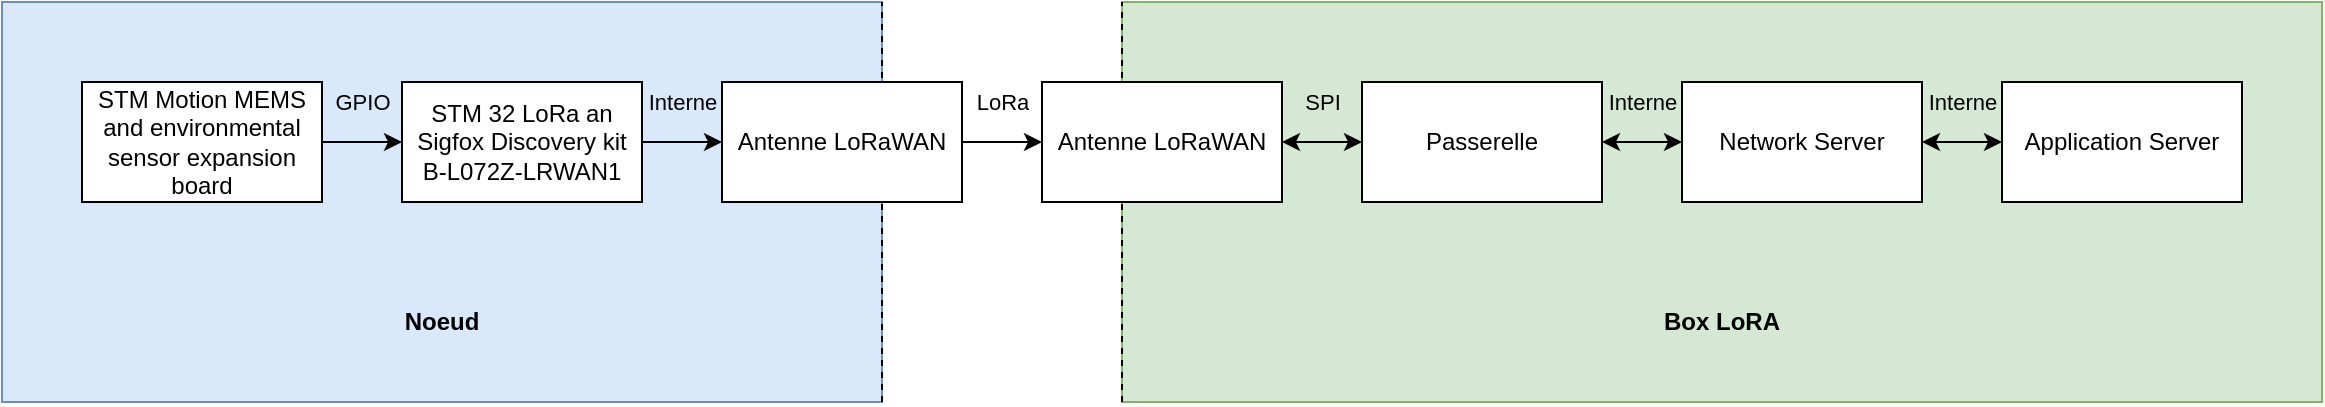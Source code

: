 <mxfile version="12.1.3" type="device" pages="1"><diagram id="01c8vaOoCgaMdq80G7GA" name="Page-1"><mxGraphModel dx="1408" dy="761" grid="1" gridSize="10" guides="1" tooltips="1" connect="1" arrows="1" fold="1" page="1" pageScale="1" pageWidth="1169" pageHeight="827" math="0" shadow="0"><root><mxCell id="0"/><mxCell id="1" parent="0"/><mxCell id="IOoM5LxmOPnHO2I1-l4f-17" value="" style="rounded=0;whiteSpace=wrap;html=1;fillColor=#d5e8d4;strokeColor=#82b366;" parent="1" vertex="1"><mxGeometry x="560" width="600" height="200" as="geometry"/></mxCell><mxCell id="IOoM5LxmOPnHO2I1-l4f-16" value="" style="rounded=0;whiteSpace=wrap;html=1;strokeColor=#6c8ebf;fillColor=#dae8fc;" parent="1" vertex="1"><mxGeometry width="440" height="200" as="geometry"/></mxCell><mxCell id="IOoM5LxmOPnHO2I1-l4f-15" value="" style="endArrow=none;dashed=1;html=1;" parent="1" edge="1"><mxGeometry width="50" height="50" relative="1" as="geometry"><mxPoint x="560" y="200" as="sourcePoint"/><mxPoint x="560" as="targetPoint"/></mxGeometry></mxCell><mxCell id="IOoM5LxmOPnHO2I1-l4f-14" value="" style="endArrow=none;dashed=1;html=1;" parent="1" edge="1"><mxGeometry width="50" height="50" relative="1" as="geometry"><mxPoint x="440" y="200" as="sourcePoint"/><mxPoint x="440" as="targetPoint"/></mxGeometry></mxCell><mxCell id="IOoM5LxmOPnHO2I1-l4f-1" value="STM Motion MEMS and environmental sensor expansion board" style="rounded=0;whiteSpace=wrap;html=1;" parent="1" vertex="1"><mxGeometry x="40" y="40" width="120" height="60" as="geometry"/></mxCell><mxCell id="IOoM5LxmOPnHO2I1-l4f-2" value="&lt;div&gt;STM 32 LoRa an Sigfox Discovery kit&lt;/div&gt;&lt;div&gt;B-L072Z-LRWAN1&lt;br&gt;&lt;/div&gt;" style="rounded=0;whiteSpace=wrap;html=1;" parent="1" vertex="1"><mxGeometry x="200" y="40" width="120" height="60" as="geometry"/></mxCell><mxCell id="IOoM5LxmOPnHO2I1-l4f-3" value="Antenne LoRaWAN" style="rounded=0;whiteSpace=wrap;html=1;" parent="1" vertex="1"><mxGeometry x="360" y="40" width="120" height="60" as="geometry"/></mxCell><mxCell id="IOoM5LxmOPnHO2I1-l4f-4" value="Antenne LoRaWAN" style="rounded=0;whiteSpace=wrap;html=1;" parent="1" vertex="1"><mxGeometry x="520" y="40" width="120" height="60" as="geometry"/></mxCell><mxCell id="IOoM5LxmOPnHO2I1-l4f-5" value="Passerelle" style="rounded=0;whiteSpace=wrap;html=1;" parent="1" vertex="1"><mxGeometry x="680" y="40" width="120" height="60" as="geometry"/></mxCell><mxCell id="IOoM5LxmOPnHO2I1-l4f-6" value="Network Server" style="rounded=0;whiteSpace=wrap;html=1;" parent="1" vertex="1"><mxGeometry x="840" y="40" width="120" height="60" as="geometry"/></mxCell><mxCell id="IOoM5LxmOPnHO2I1-l4f-7" value="Application Server" style="rounded=0;whiteSpace=wrap;html=1;" parent="1" vertex="1"><mxGeometry x="1000" y="40" width="120" height="60" as="geometry"/></mxCell><mxCell id="IOoM5LxmOPnHO2I1-l4f-8" value="GPIO" style="endArrow=classic;html=1;exitX=1;exitY=0.5;exitDx=0;exitDy=0;entryX=0;entryY=0.5;entryDx=0;entryDy=0;labelBackgroundColor=none;" parent="1" source="IOoM5LxmOPnHO2I1-l4f-1" target="IOoM5LxmOPnHO2I1-l4f-2" edge="1"><mxGeometry y="20" width="50" height="50" relative="1" as="geometry"><mxPoint x="150" y="210" as="sourcePoint"/><mxPoint x="200" y="160" as="targetPoint"/><mxPoint as="offset"/></mxGeometry></mxCell><mxCell id="IOoM5LxmOPnHO2I1-l4f-9" value="Interne" style="endArrow=classic;html=1;entryX=0;entryY=0.5;entryDx=0;entryDy=0;exitX=1;exitY=0.5;exitDx=0;exitDy=0;labelBackgroundColor=none;" parent="1" source="IOoM5LxmOPnHO2I1-l4f-2" target="IOoM5LxmOPnHO2I1-l4f-3" edge="1"><mxGeometry y="20" width="50" height="50" relative="1" as="geometry"><mxPoint x="310" y="190" as="sourcePoint"/><mxPoint x="360" y="140" as="targetPoint"/><mxPoint as="offset"/></mxGeometry></mxCell><mxCell id="IOoM5LxmOPnHO2I1-l4f-10" value="LoRa" style="endArrow=classic;html=1;entryX=0;entryY=0.5;entryDx=0;entryDy=0;exitX=1;exitY=0.5;exitDx=0;exitDy=0;" parent="1" source="IOoM5LxmOPnHO2I1-l4f-3" target="IOoM5LxmOPnHO2I1-l4f-4" edge="1"><mxGeometry y="20" width="50" height="50" relative="1" as="geometry"><mxPoint x="480" y="220" as="sourcePoint"/><mxPoint x="530" y="170" as="targetPoint"/><mxPoint as="offset"/></mxGeometry></mxCell><mxCell id="IOoM5LxmOPnHO2I1-l4f-11" value="SPI" style="endArrow=classic;html=1;entryX=0;entryY=0.5;entryDx=0;entryDy=0;exitX=1;exitY=0.5;exitDx=0;exitDy=0;startArrow=classic;startFill=1;labelBackgroundColor=none;" parent="1" source="IOoM5LxmOPnHO2I1-l4f-4" target="IOoM5LxmOPnHO2I1-l4f-5" edge="1"><mxGeometry y="20" width="50" height="50" relative="1" as="geometry"><mxPoint x="510" y="260" as="sourcePoint"/><mxPoint x="560" y="210" as="targetPoint"/><mxPoint as="offset"/></mxGeometry></mxCell><mxCell id="IOoM5LxmOPnHO2I1-l4f-12" value="Interne" style="endArrow=classic;startArrow=classic;html=1;entryX=0;entryY=0.5;entryDx=0;entryDy=0;exitX=1;exitY=0.5;exitDx=0;exitDy=0;labelBackgroundColor=none;" parent="1" source="IOoM5LxmOPnHO2I1-l4f-5" target="IOoM5LxmOPnHO2I1-l4f-6" edge="1"><mxGeometry y="20" width="50" height="50" relative="1" as="geometry"><mxPoint x="800" y="220" as="sourcePoint"/><mxPoint x="850" y="170" as="targetPoint"/><mxPoint as="offset"/></mxGeometry></mxCell><mxCell id="IOoM5LxmOPnHO2I1-l4f-13" value="Interne" style="endArrow=classic;startArrow=classic;html=1;entryX=0;entryY=0.5;entryDx=0;entryDy=0;exitX=1;exitY=0.5;exitDx=0;exitDy=0;labelBackgroundColor=none;" parent="1" source="IOoM5LxmOPnHO2I1-l4f-6" target="IOoM5LxmOPnHO2I1-l4f-7" edge="1"><mxGeometry y="20" width="50" height="50" relative="1" as="geometry"><mxPoint x="980" y="280" as="sourcePoint"/><mxPoint x="1030" y="230" as="targetPoint"/><mxPoint as="offset"/></mxGeometry></mxCell><mxCell id="IOoM5LxmOPnHO2I1-l4f-18" value="&lt;span&gt;Noeud&lt;/span&gt;" style="text;html=1;strokeColor=none;fillColor=none;align=center;verticalAlign=middle;whiteSpace=wrap;rounded=0;fontStyle=1" parent="1" vertex="1"><mxGeometry x="200" y="150" width="40" height="20" as="geometry"/></mxCell><mxCell id="IOoM5LxmOPnHO2I1-l4f-19" value="Box LoRA" style="text;html=1;strokeColor=none;fillColor=none;align=center;verticalAlign=middle;whiteSpace=wrap;rounded=0;fontStyle=1" parent="1" vertex="1"><mxGeometry x="810" y="150" width="100" height="20" as="geometry"/></mxCell></root></mxGraphModel></diagram></mxfile>